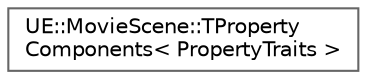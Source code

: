 digraph "Graphical Class Hierarchy"
{
 // INTERACTIVE_SVG=YES
 // LATEX_PDF_SIZE
  bgcolor="transparent";
  edge [fontname=Helvetica,fontsize=10,labelfontname=Helvetica,labelfontsize=10];
  node [fontname=Helvetica,fontsize=10,shape=box,height=0.2,width=0.4];
  rankdir="LR";
  Node0 [id="Node000000",label="UE::MovieScene::TProperty\lComponents\< PropertyTraits \>",height=0.2,width=0.4,color="grey40", fillcolor="white", style="filled",URL="$df/d1d/structUE_1_1MovieScene_1_1TPropertyComponents.html",tooltip="User-defined property type that is represented as an UE::MovieScene::FPropertyDefinition within UE::M..."];
}
